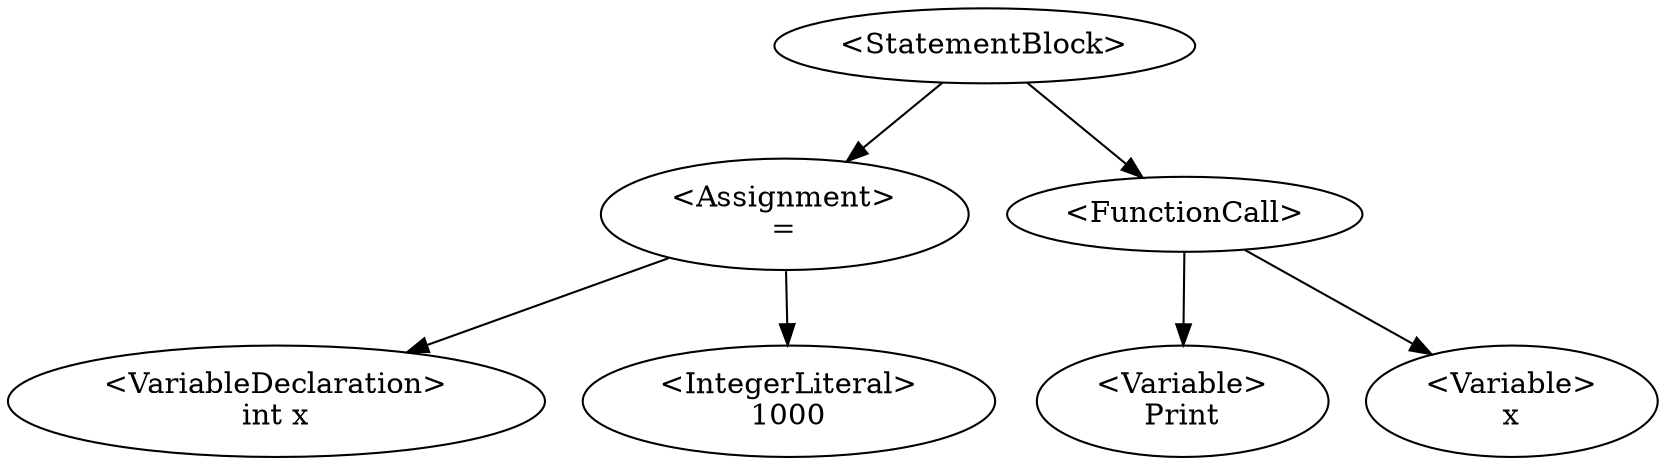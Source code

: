 digraph G {
0 [label="<StatementBlock>"];0->2;0->5;
2 [label="<Assignment>\n="];2->1;2->3;
1 [label="<VariableDeclaration>\nint x"];
3 [label="<IntegerLiteral>\n1000"];
5 [label="<FunctionCall>\n"];5->4;5->6;
4 [label="<Variable>\nPrint"];
6 [label="<Variable>\nx"];
}